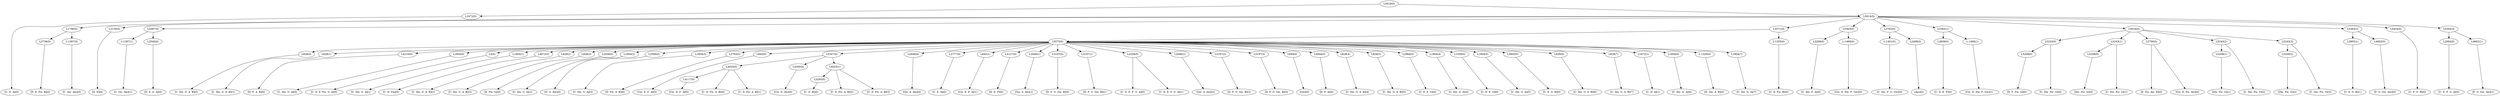 digraph sample{
"L2472(0)"->"[C  D  A](0)"
"L3736(0)"->"[D  E  Fis  B](0)"
"L-1367(0)"->"[C  Gis  Ais](0)"
"L1796(0)"->"L3736(0)"
"L1796(0)"->"L-1367(0)"
"L3130(0)"->"[D  E](0)"
"L-1367(1)"->"[C  Gis  Ais](1)"
"L3040(0)"->"[D  E  G  A](0)"
"L5097(0)"->"L-1367(1)"
"L5097(0)"->"L3040(0)"
"L828(0)"->"[C  Dis  G  A  B](0)"
"L828(1)"->"[C  Dis  G  A  B](1)"
"L4210(0)"->"[D  F  A  B](0)"
"L1804(0)"->"[C  Dis  G  A](0)"
"L5(0)"->"[C  D  E  Fis  G  A](0)"
"L1804(1)"->"[C  Dis  G  A](1)"
"L4672(0)"->"[C  D  Fis](0)"
"L828(2)"->"[C  Dis  G  A  B](2)"
"L828(3)"->"[C  Dis  G  A  B](3)"
"L2436(0)"->"[E  Fis  G](0)"
"L1804(2)"->"[C  Dis  G  A](2)"
"L2569(0)"->"[D  G  Ais](0)"
"L1804(3)"->"[C  Dis  G  A](3)"
"L2793(0)"->"[D  Fis  A  B](0)"
"L845(0)"->"[Cis  E  F  A](0)"
"L4117(0)"->"[Cis  D  F  A](0)"
"L4025(0)"->"[C  D  Fis  A  B](0)"
"L4025(0)"->"L4117(0)"
"L4025(0)"->"[C  D  Fis  A  B](1)"
"L4300(0)"->"[Cis  G  Ais](0)"
"L3285(0)"->"[C  G  B](0)"
"L4025(1)"->"[C  D  Fis  A  B](2)"
"L4025(1)"->"L3285(0)"
"L4025(1)"->"[C  D  Fis  A  B](3)"
"L5347(0)"->"L4025(0)"
"L5347(0)"->"L4300(0)"
"L5347(0)"->"L4025(1)"
"L2646(0)"->"[Gis  A  Ais](0)"
"L2777(0)"->"[C  E  A](0)"
"L845(1)"->"[Cis  E  F  A](1)"
"L4127(0)"->"[D  E  F](0)"
"L2646(1)"->"[Gis  A  Ais](1)"
"L3197(0)"->"[D  F  G  Gis  B](0)"
"L3197(1)"->"[D  F  G  Gis  B](1)"
"L2356(0)"->"[C  D  E  F  G  A](0)"
"L2356(0)"->"[C  D  E  F  G  A](1)"
"L2646(2)"->"[Gis  A  Ais](2)"
"L3197(2)"->"[D  F  G  Gis  B](2)"
"L3197(3)"->"[D  F  G  Gis  B](3)"
"L949(0)"->"[Gis](0)"
"L4004(0)"->"[D  F  A](0)"
"L828(4)"->"[C  Dis  G  A  B](4)"
"L828(5)"->"[C  Dis  G  A  B](5)"
"L2964(0)"->"[C  E  F  G](0)"
"L1804(4)"->"[C  Dis  G  A](4)"
"L1029(0)"->"[C  D  E  G](0)"
"L1804(5)"->"[C  Dis  G  A](5)"
"L3805(0)"->"[C  E  G  B](0)"
"L828(6)"->"[C  Dis  G  A  B](6)"
"L828(7)"->"[C  Dis  G  A  B](7)"
"L2472(1)"->"[C  D  A](1)"
"L1804(6)"->"[C  Dis  G  A](6)"
"L-1329(0)"->"[D  Dis  A  B](0)"
"L1804(7)"->"[C  Dis  G  A](7)"
"L5570(0)"->"L828(0)"
"L5570(0)"->"L828(1)"
"L5570(0)"->"L4210(0)"
"L5570(0)"->"L1804(0)"
"L5570(0)"->"L5(0)"
"L5570(0)"->"L1804(1)"
"L5570(0)"->"L4672(0)"
"L5570(0)"->"L828(2)"
"L5570(0)"->"L828(3)"
"L5570(0)"->"L2436(0)"
"L5570(0)"->"L1804(2)"
"L5570(0)"->"L2569(0)"
"L5570(0)"->"L1804(3)"
"L5570(0)"->"L2793(0)"
"L5570(0)"->"L845(0)"
"L5570(0)"->"L5347(0)"
"L5570(0)"->"L2646(0)"
"L5570(0)"->"L2777(0)"
"L5570(0)"->"L845(1)"
"L5570(0)"->"L4127(0)"
"L5570(0)"->"L2646(1)"
"L5570(0)"->"L3197(0)"
"L5570(0)"->"L3197(1)"
"L5570(0)"->"L2356(0)"
"L5570(0)"->"L2646(2)"
"L5570(0)"->"L3197(2)"
"L5570(0)"->"L3197(3)"
"L5570(0)"->"L949(0)"
"L5570(0)"->"L4004(0)"
"L5570(0)"->"L828(4)"
"L5570(0)"->"L828(5)"
"L5570(0)"->"L2964(0)"
"L5570(0)"->"L1804(4)"
"L5570(0)"->"L1029(0)"
"L5570(0)"->"L1804(5)"
"L5570(0)"->"L3805(0)"
"L5570(0)"->"L828(6)"
"L5570(0)"->"L828(7)"
"L5570(0)"->"L2472(1)"
"L5570(0)"->"L1804(6)"
"L5570(0)"->"L-1329(0)"
"L5570(0)"->"L1804(7)"
"L-1305(0)"->"[C  D  Fis  B](0)"
"L5571(0)"->"L5570(0)"
"L5571(0)"->"L-1305(0)"
"L3269(0)"->"[C  Dis  F  A](0)"
"L-1469(0)"->"[Cis  D  Dis  F  Gis](0)"
"L5363(0)"->"L3269(0)"
"L5363(0)"->"L-1469(0)"
"L-1401(0)"->"[C  Dis  F  G  Gis](0)"
"L2468(0)"->"[Ais](0)"
"L3762(0)"->"L-1401(0)"
"L3762(0)"->"L2468(0)"
"L3609(0)"->"[C  D  E  F](0)"
"L-1469(1)"->"[Cis  D  Dis  F  Gis](1)"
"L5363(1)"->"L3609(0)"
"L5363(1)"->"L-1469(1)"
"L5208(0)"->"[D  F  Fis  G](0)"
"L5243(0)"->"L5208(0)"
"L5243(0)"->"[C  Dis  Fis  G](0)"
"L5209(0)"->"[Dis  Fis  G](0)"
"L5243(1)"->"L5209(0)"
"L5243(1)"->"[C  Dis  Fis  G](1)"
"L3756(0)"->"[E  Fis  Ais  B](0)"
"L3756(0)"->"[Cis  E  Fis  Ais](0)"
"L5209(1)"->"[Dis  Fis  G](1)"
"L5243(2)"->"L5209(1)"
"L5243(2)"->"[C  Dis  Fis  G](2)"
"L5209(2)"->"[Dis  Fis  G](2)"
"L5243(3)"->"L5209(2)"
"L5243(3)"->"[C  Dis  Fis  G](3)"
"L5034(0)"->"L5243(0)"
"L5034(0)"->"L5243(1)"
"L5034(0)"->"L3756(0)"
"L5034(0)"->"L5243(2)"
"L5034(0)"->"L5243(3)"
"L3805(1)"->"[C  E  G  B](1)"
"L4663(0)"->"[F  G  Gis  Ais](0)"
"L5363(2)"->"L3805(1)"
"L5363(2)"->"L4663(0)"
"L5454(0)"->"[C  F  G  B](0)"
"L2664(0)"->"[C  E  F  G  A](0)"
"L4663(1)"->"[F  G  Gis  Ais](1)"
"L5363(3)"->"L2664(0)"
"L5363(3)"->"L4663(1)"
"L5614(0)"->"L1796(0)"
"L5614(0)"->"L3130(0)"
"L5614(0)"->"L5097(0)"
"L5614(0)"->"L5571(0)"
"L5614(0)"->"L5363(0)"
"L5614(0)"->"L3762(0)"
"L5614(0)"->"L5363(1)"
"L5614(0)"->"L5034(0)"
"L5614(0)"->"L5363(2)"
"L5614(0)"->"L5454(0)"
"L5614(0)"->"L5363(3)"
"L5619(0)"->"L2472(0)"
"L5619(0)"->"L5614(0)"
{rank = min; "L5619(0)"}
{rank = same; "L2472(0)"; "L5614(0)";}
{rank = same; "L1796(0)"; "L3130(0)"; "L5097(0)"; "L5571(0)"; "L5363(0)"; "L3762(0)"; "L5363(1)"; "L5034(0)"; "L5363(2)"; "L5454(0)"; "L5363(3)";}
{rank = same; "L3736(0)"; "L-1367(0)"; "L-1367(1)"; "L3040(0)"; "L5570(0)"; "L-1305(0)"; "L3269(0)"; "L-1469(0)"; "L-1401(0)"; "L2468(0)"; "L3609(0)"; "L-1469(1)"; "L5243(0)"; "L5243(1)"; "L3756(0)"; "L5243(2)"; "L5243(3)"; "L3805(1)"; "L4663(0)"; "L2664(0)"; "L4663(1)";}
{rank = same; "L828(0)"; "L828(1)"; "L4210(0)"; "L1804(0)"; "L5(0)"; "L1804(1)"; "L4672(0)"; "L828(2)"; "L828(3)"; "L2436(0)"; "L1804(2)"; "L2569(0)"; "L1804(3)"; "L2793(0)"; "L845(0)"; "L5347(0)"; "L2646(0)"; "L2777(0)"; "L845(1)"; "L4127(0)"; "L2646(1)"; "L3197(0)"; "L3197(1)"; "L2356(0)"; "L2646(2)"; "L3197(2)"; "L3197(3)"; "L949(0)"; "L4004(0)"; "L828(4)"; "L828(5)"; "L2964(0)"; "L1804(4)"; "L1029(0)"; "L1804(5)"; "L3805(0)"; "L828(6)"; "L828(7)"; "L2472(1)"; "L1804(6)"; "L-1329(0)"; "L1804(7)"; "L5208(0)"; "L5209(0)"; "L5209(1)"; "L5209(2)";}
{rank = same; "L4025(0)"; "L4300(0)"; "L4025(1)";}
{rank = same; "L4117(0)"; "L3285(0)";}
{rank = max; "[Ais](0)"; "[C  D  A](0)"; "[C  D  A](1)"; "[C  D  E  F  G  A](0)"; "[C  D  E  F  G  A](1)"; "[C  D  E  F](0)"; "[C  D  E  Fis  G  A](0)"; "[C  D  E  G](0)"; "[C  D  Fis  A  B](0)"; "[C  D  Fis  A  B](1)"; "[C  D  Fis  A  B](2)"; "[C  D  Fis  A  B](3)"; "[C  D  Fis  B](0)"; "[C  D  Fis](0)"; "[C  Dis  F  A](0)"; "[C  Dis  F  G  Gis](0)"; "[C  Dis  Fis  G](0)"; "[C  Dis  Fis  G](1)"; "[C  Dis  Fis  G](2)"; "[C  Dis  Fis  G](3)"; "[C  Dis  G  A  B](0)"; "[C  Dis  G  A  B](1)"; "[C  Dis  G  A  B](2)"; "[C  Dis  G  A  B](3)"; "[C  Dis  G  A  B](4)"; "[C  Dis  G  A  B](5)"; "[C  Dis  G  A  B](6)"; "[C  Dis  G  A  B](7)"; "[C  Dis  G  A](0)"; "[C  Dis  G  A](1)"; "[C  Dis  G  A](2)"; "[C  Dis  G  A](3)"; "[C  Dis  G  A](4)"; "[C  Dis  G  A](5)"; "[C  Dis  G  A](6)"; "[C  Dis  G  A](7)"; "[C  E  A](0)"; "[C  E  F  G  A](0)"; "[C  E  F  G](0)"; "[C  E  G  B](0)"; "[C  E  G  B](1)"; "[C  F  G  B](0)"; "[C  G  B](0)"; "[C  Gis  Ais](0)"; "[C  Gis  Ais](1)"; "[Cis  D  Dis  F  Gis](0)"; "[Cis  D  Dis  F  Gis](1)"; "[Cis  D  F  A](0)"; "[Cis  E  F  A](0)"; "[Cis  E  F  A](1)"; "[Cis  E  Fis  Ais](0)"; "[Cis  G  Ais](0)"; "[D  Dis  A  B](0)"; "[D  E  F](0)"; "[D  E  Fis  B](0)"; "[D  E  G  A](0)"; "[D  E](0)"; "[D  F  A  B](0)"; "[D  F  A](0)"; "[D  F  Fis  G](0)"; "[D  F  G  Gis  B](0)"; "[D  F  G  Gis  B](1)"; "[D  F  G  Gis  B](2)"; "[D  F  G  Gis  B](3)"; "[D  Fis  A  B](0)"; "[D  G  Ais](0)"; "[Dis  Fis  G](0)"; "[Dis  Fis  G](1)"; "[Dis  Fis  G](2)"; "[E  Fis  Ais  B](0)"; "[E  Fis  G](0)"; "[F  G  Gis  Ais](0)"; "[F  G  Gis  Ais](1)"; "[Gis  A  Ais](0)"; "[Gis  A  Ais](1)"; "[Gis  A  Ais](2)"; "[Gis](0)";}
}